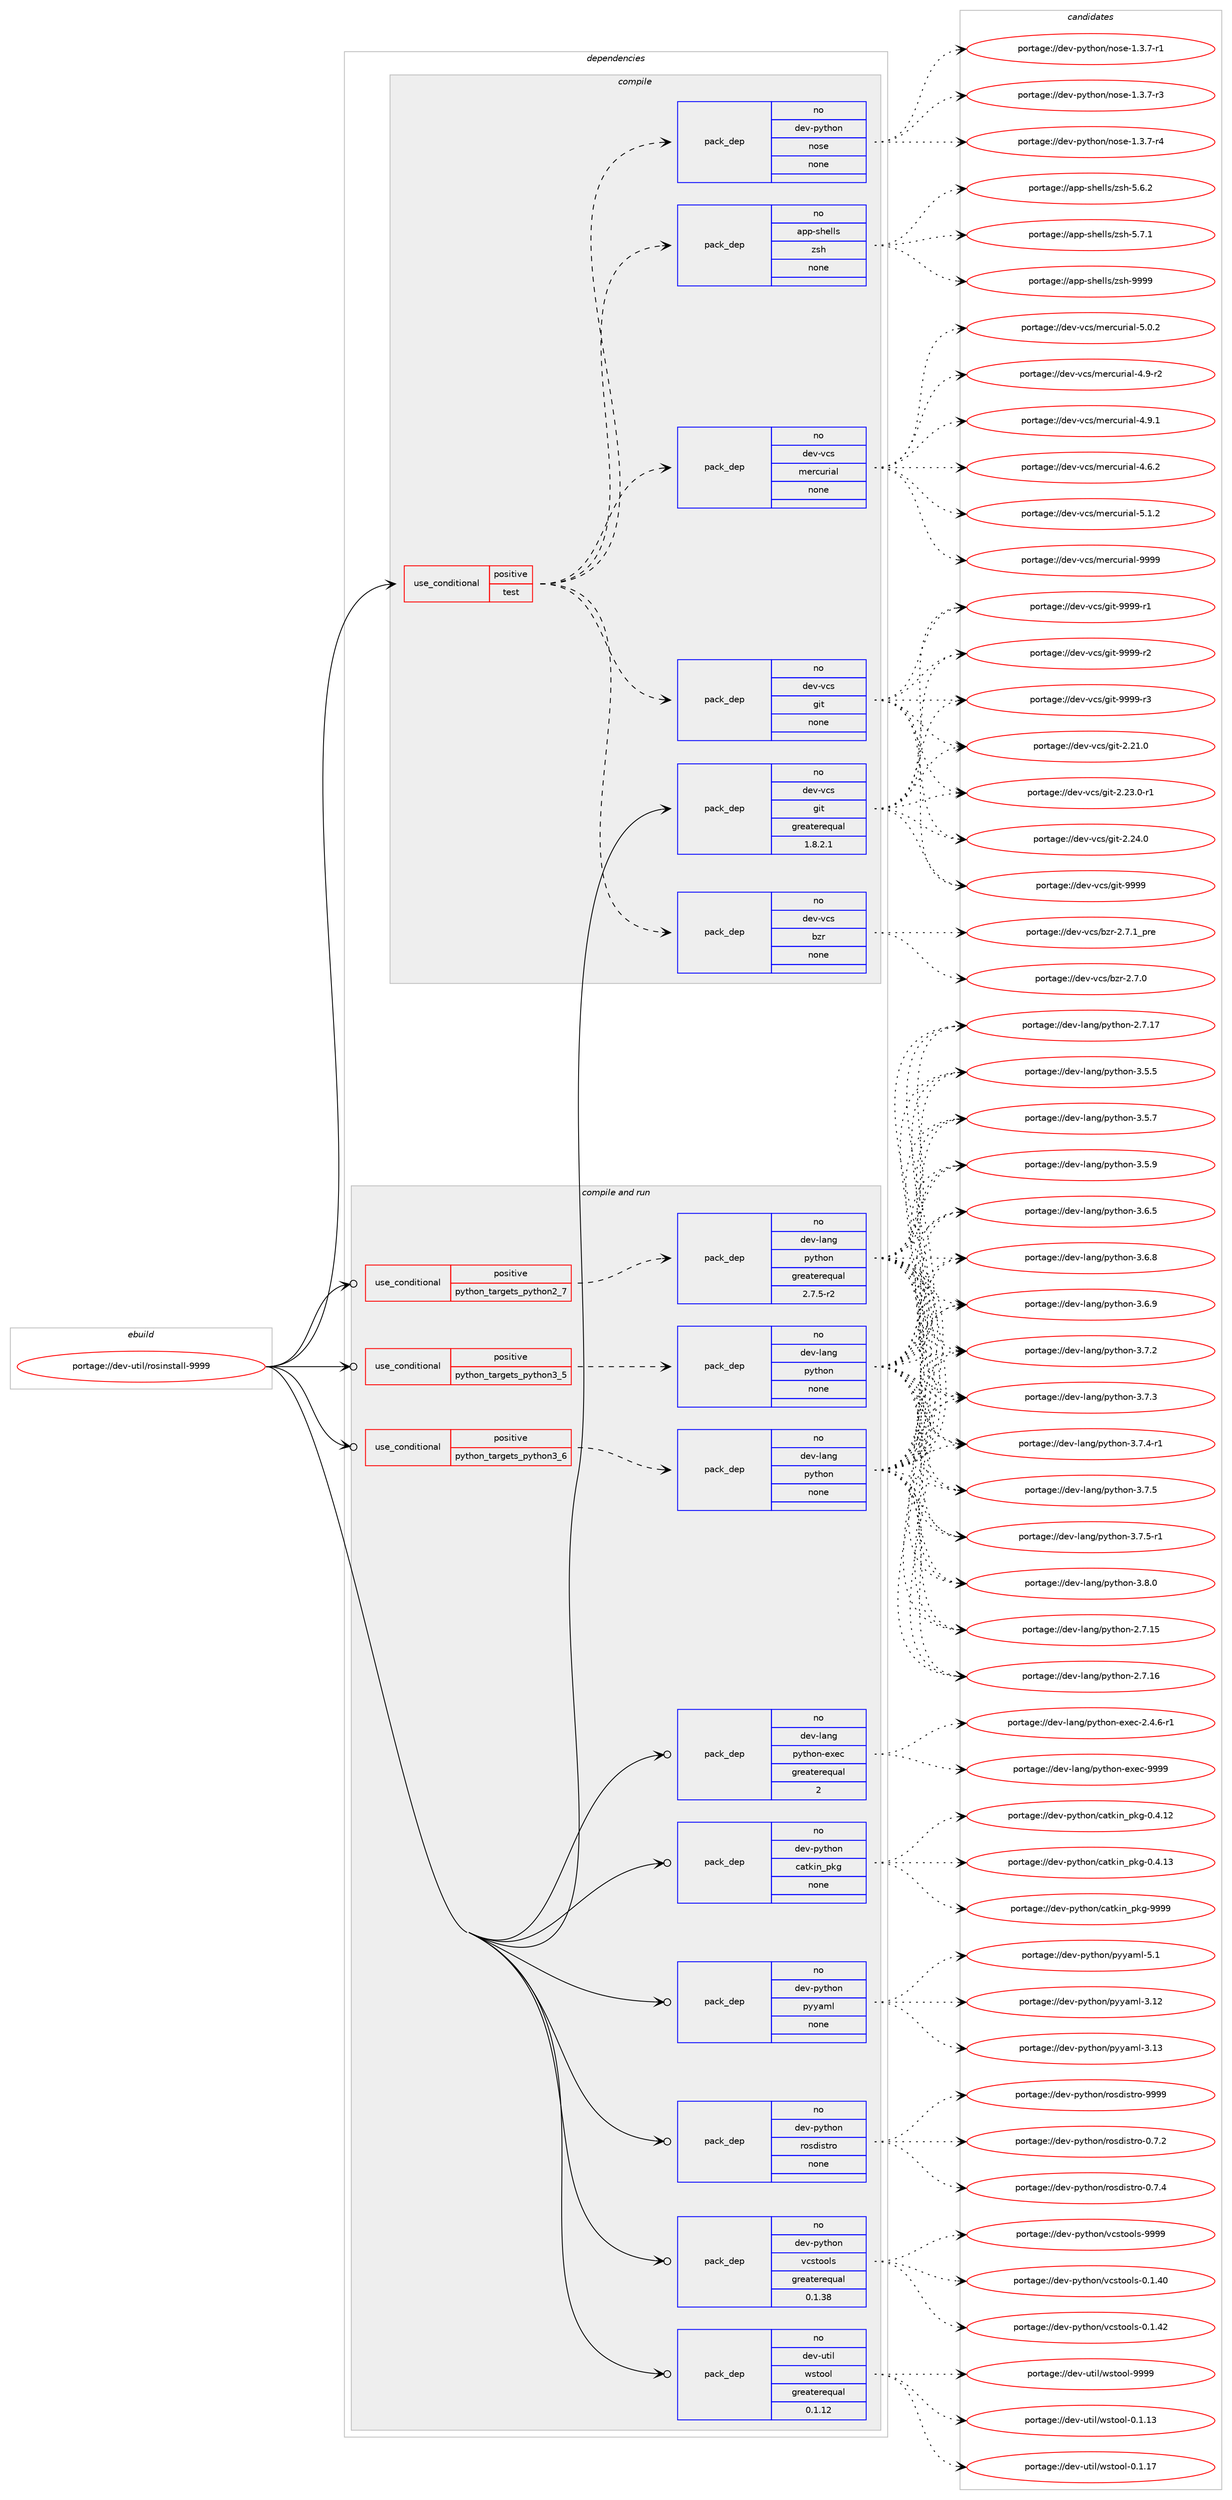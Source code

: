 digraph prolog {

# *************
# Graph options
# *************

newrank=true;
concentrate=true;
compound=true;
graph [rankdir=LR,fontname=Helvetica,fontsize=10,ranksep=1.5];#, ranksep=2.5, nodesep=0.2];
edge  [arrowhead=vee];
node  [fontname=Helvetica,fontsize=10];

# **********
# The ebuild
# **********

subgraph cluster_leftcol {
color=gray;
rank=same;
label=<<i>ebuild</i>>;
id [label="portage://dev-util/rosinstall-9999", color=red, width=4, href="../dev-util/rosinstall-9999.svg"];
}

# ****************
# The dependencies
# ****************

subgraph cluster_midcol {
color=gray;
label=<<i>dependencies</i>>;
subgraph cluster_compile {
fillcolor="#eeeeee";
style=filled;
label=<<i>compile</i>>;
subgraph cond71749 {
dependency265051 [label=<<TABLE BORDER="0" CELLBORDER="1" CELLSPACING="0" CELLPADDING="4"><TR><TD ROWSPAN="3" CELLPADDING="10">use_conditional</TD></TR><TR><TD>positive</TD></TR><TR><TD>test</TD></TR></TABLE>>, shape=none, color=red];
subgraph pack189602 {
dependency265052 [label=<<TABLE BORDER="0" CELLBORDER="1" CELLSPACING="0" CELLPADDING="4" WIDTH="220"><TR><TD ROWSPAN="6" CELLPADDING="30">pack_dep</TD></TR><TR><TD WIDTH="110">no</TD></TR><TR><TD>dev-python</TD></TR><TR><TD>nose</TD></TR><TR><TD>none</TD></TR><TR><TD></TD></TR></TABLE>>, shape=none, color=blue];
}
dependency265051:e -> dependency265052:w [weight=20,style="dashed",arrowhead="vee"];
subgraph pack189603 {
dependency265053 [label=<<TABLE BORDER="0" CELLBORDER="1" CELLSPACING="0" CELLPADDING="4" WIDTH="220"><TR><TD ROWSPAN="6" CELLPADDING="30">pack_dep</TD></TR><TR><TD WIDTH="110">no</TD></TR><TR><TD>dev-vcs</TD></TR><TR><TD>git</TD></TR><TR><TD>none</TD></TR><TR><TD></TD></TR></TABLE>>, shape=none, color=blue];
}
dependency265051:e -> dependency265053:w [weight=20,style="dashed",arrowhead="vee"];
subgraph pack189604 {
dependency265054 [label=<<TABLE BORDER="0" CELLBORDER="1" CELLSPACING="0" CELLPADDING="4" WIDTH="220"><TR><TD ROWSPAN="6" CELLPADDING="30">pack_dep</TD></TR><TR><TD WIDTH="110">no</TD></TR><TR><TD>dev-vcs</TD></TR><TR><TD>bzr</TD></TR><TR><TD>none</TD></TR><TR><TD></TD></TR></TABLE>>, shape=none, color=blue];
}
dependency265051:e -> dependency265054:w [weight=20,style="dashed",arrowhead="vee"];
subgraph pack189605 {
dependency265055 [label=<<TABLE BORDER="0" CELLBORDER="1" CELLSPACING="0" CELLPADDING="4" WIDTH="220"><TR><TD ROWSPAN="6" CELLPADDING="30">pack_dep</TD></TR><TR><TD WIDTH="110">no</TD></TR><TR><TD>dev-vcs</TD></TR><TR><TD>mercurial</TD></TR><TR><TD>none</TD></TR><TR><TD></TD></TR></TABLE>>, shape=none, color=blue];
}
dependency265051:e -> dependency265055:w [weight=20,style="dashed",arrowhead="vee"];
subgraph pack189606 {
dependency265056 [label=<<TABLE BORDER="0" CELLBORDER="1" CELLSPACING="0" CELLPADDING="4" WIDTH="220"><TR><TD ROWSPAN="6" CELLPADDING="30">pack_dep</TD></TR><TR><TD WIDTH="110">no</TD></TR><TR><TD>app-shells</TD></TR><TR><TD>zsh</TD></TR><TR><TD>none</TD></TR><TR><TD></TD></TR></TABLE>>, shape=none, color=blue];
}
dependency265051:e -> dependency265056:w [weight=20,style="dashed",arrowhead="vee"];
}
id:e -> dependency265051:w [weight=20,style="solid",arrowhead="vee"];
subgraph pack189607 {
dependency265057 [label=<<TABLE BORDER="0" CELLBORDER="1" CELLSPACING="0" CELLPADDING="4" WIDTH="220"><TR><TD ROWSPAN="6" CELLPADDING="30">pack_dep</TD></TR><TR><TD WIDTH="110">no</TD></TR><TR><TD>dev-vcs</TD></TR><TR><TD>git</TD></TR><TR><TD>greaterequal</TD></TR><TR><TD>1.8.2.1</TD></TR></TABLE>>, shape=none, color=blue];
}
id:e -> dependency265057:w [weight=20,style="solid",arrowhead="vee"];
}
subgraph cluster_compileandrun {
fillcolor="#eeeeee";
style=filled;
label=<<i>compile and run</i>>;
subgraph cond71750 {
dependency265058 [label=<<TABLE BORDER="0" CELLBORDER="1" CELLSPACING="0" CELLPADDING="4"><TR><TD ROWSPAN="3" CELLPADDING="10">use_conditional</TD></TR><TR><TD>positive</TD></TR><TR><TD>python_targets_python2_7</TD></TR></TABLE>>, shape=none, color=red];
subgraph pack189608 {
dependency265059 [label=<<TABLE BORDER="0" CELLBORDER="1" CELLSPACING="0" CELLPADDING="4" WIDTH="220"><TR><TD ROWSPAN="6" CELLPADDING="30">pack_dep</TD></TR><TR><TD WIDTH="110">no</TD></TR><TR><TD>dev-lang</TD></TR><TR><TD>python</TD></TR><TR><TD>greaterequal</TD></TR><TR><TD>2.7.5-r2</TD></TR></TABLE>>, shape=none, color=blue];
}
dependency265058:e -> dependency265059:w [weight=20,style="dashed",arrowhead="vee"];
}
id:e -> dependency265058:w [weight=20,style="solid",arrowhead="odotvee"];
subgraph cond71751 {
dependency265060 [label=<<TABLE BORDER="0" CELLBORDER="1" CELLSPACING="0" CELLPADDING="4"><TR><TD ROWSPAN="3" CELLPADDING="10">use_conditional</TD></TR><TR><TD>positive</TD></TR><TR><TD>python_targets_python3_5</TD></TR></TABLE>>, shape=none, color=red];
subgraph pack189609 {
dependency265061 [label=<<TABLE BORDER="0" CELLBORDER="1" CELLSPACING="0" CELLPADDING="4" WIDTH="220"><TR><TD ROWSPAN="6" CELLPADDING="30">pack_dep</TD></TR><TR><TD WIDTH="110">no</TD></TR><TR><TD>dev-lang</TD></TR><TR><TD>python</TD></TR><TR><TD>none</TD></TR><TR><TD></TD></TR></TABLE>>, shape=none, color=blue];
}
dependency265060:e -> dependency265061:w [weight=20,style="dashed",arrowhead="vee"];
}
id:e -> dependency265060:w [weight=20,style="solid",arrowhead="odotvee"];
subgraph cond71752 {
dependency265062 [label=<<TABLE BORDER="0" CELLBORDER="1" CELLSPACING="0" CELLPADDING="4"><TR><TD ROWSPAN="3" CELLPADDING="10">use_conditional</TD></TR><TR><TD>positive</TD></TR><TR><TD>python_targets_python3_6</TD></TR></TABLE>>, shape=none, color=red];
subgraph pack189610 {
dependency265063 [label=<<TABLE BORDER="0" CELLBORDER="1" CELLSPACING="0" CELLPADDING="4" WIDTH="220"><TR><TD ROWSPAN="6" CELLPADDING="30">pack_dep</TD></TR><TR><TD WIDTH="110">no</TD></TR><TR><TD>dev-lang</TD></TR><TR><TD>python</TD></TR><TR><TD>none</TD></TR><TR><TD></TD></TR></TABLE>>, shape=none, color=blue];
}
dependency265062:e -> dependency265063:w [weight=20,style="dashed",arrowhead="vee"];
}
id:e -> dependency265062:w [weight=20,style="solid",arrowhead="odotvee"];
subgraph pack189611 {
dependency265064 [label=<<TABLE BORDER="0" CELLBORDER="1" CELLSPACING="0" CELLPADDING="4" WIDTH="220"><TR><TD ROWSPAN="6" CELLPADDING="30">pack_dep</TD></TR><TR><TD WIDTH="110">no</TD></TR><TR><TD>dev-lang</TD></TR><TR><TD>python-exec</TD></TR><TR><TD>greaterequal</TD></TR><TR><TD>2</TD></TR></TABLE>>, shape=none, color=blue];
}
id:e -> dependency265064:w [weight=20,style="solid",arrowhead="odotvee"];
subgraph pack189612 {
dependency265065 [label=<<TABLE BORDER="0" CELLBORDER="1" CELLSPACING="0" CELLPADDING="4" WIDTH="220"><TR><TD ROWSPAN="6" CELLPADDING="30">pack_dep</TD></TR><TR><TD WIDTH="110">no</TD></TR><TR><TD>dev-python</TD></TR><TR><TD>catkin_pkg</TD></TR><TR><TD>none</TD></TR><TR><TD></TD></TR></TABLE>>, shape=none, color=blue];
}
id:e -> dependency265065:w [weight=20,style="solid",arrowhead="odotvee"];
subgraph pack189613 {
dependency265066 [label=<<TABLE BORDER="0" CELLBORDER="1" CELLSPACING="0" CELLPADDING="4" WIDTH="220"><TR><TD ROWSPAN="6" CELLPADDING="30">pack_dep</TD></TR><TR><TD WIDTH="110">no</TD></TR><TR><TD>dev-python</TD></TR><TR><TD>pyyaml</TD></TR><TR><TD>none</TD></TR><TR><TD></TD></TR></TABLE>>, shape=none, color=blue];
}
id:e -> dependency265066:w [weight=20,style="solid",arrowhead="odotvee"];
subgraph pack189614 {
dependency265067 [label=<<TABLE BORDER="0" CELLBORDER="1" CELLSPACING="0" CELLPADDING="4" WIDTH="220"><TR><TD ROWSPAN="6" CELLPADDING="30">pack_dep</TD></TR><TR><TD WIDTH="110">no</TD></TR><TR><TD>dev-python</TD></TR><TR><TD>rosdistro</TD></TR><TR><TD>none</TD></TR><TR><TD></TD></TR></TABLE>>, shape=none, color=blue];
}
id:e -> dependency265067:w [weight=20,style="solid",arrowhead="odotvee"];
subgraph pack189615 {
dependency265068 [label=<<TABLE BORDER="0" CELLBORDER="1" CELLSPACING="0" CELLPADDING="4" WIDTH="220"><TR><TD ROWSPAN="6" CELLPADDING="30">pack_dep</TD></TR><TR><TD WIDTH="110">no</TD></TR><TR><TD>dev-python</TD></TR><TR><TD>vcstools</TD></TR><TR><TD>greaterequal</TD></TR><TR><TD>0.1.38</TD></TR></TABLE>>, shape=none, color=blue];
}
id:e -> dependency265068:w [weight=20,style="solid",arrowhead="odotvee"];
subgraph pack189616 {
dependency265069 [label=<<TABLE BORDER="0" CELLBORDER="1" CELLSPACING="0" CELLPADDING="4" WIDTH="220"><TR><TD ROWSPAN="6" CELLPADDING="30">pack_dep</TD></TR><TR><TD WIDTH="110">no</TD></TR><TR><TD>dev-util</TD></TR><TR><TD>wstool</TD></TR><TR><TD>greaterequal</TD></TR><TR><TD>0.1.12</TD></TR></TABLE>>, shape=none, color=blue];
}
id:e -> dependency265069:w [weight=20,style="solid",arrowhead="odotvee"];
}
subgraph cluster_run {
fillcolor="#eeeeee";
style=filled;
label=<<i>run</i>>;
}
}

# **************
# The candidates
# **************

subgraph cluster_choices {
rank=same;
color=gray;
label=<<i>candidates</i>>;

subgraph choice189602 {
color=black;
nodesep=1;
choiceportage10010111845112121116104111110471101111151014549465146554511449 [label="portage://dev-python/nose-1.3.7-r1", color=red, width=4,href="../dev-python/nose-1.3.7-r1.svg"];
choiceportage10010111845112121116104111110471101111151014549465146554511451 [label="portage://dev-python/nose-1.3.7-r3", color=red, width=4,href="../dev-python/nose-1.3.7-r3.svg"];
choiceportage10010111845112121116104111110471101111151014549465146554511452 [label="portage://dev-python/nose-1.3.7-r4", color=red, width=4,href="../dev-python/nose-1.3.7-r4.svg"];
dependency265052:e -> choiceportage10010111845112121116104111110471101111151014549465146554511449:w [style=dotted,weight="100"];
dependency265052:e -> choiceportage10010111845112121116104111110471101111151014549465146554511451:w [style=dotted,weight="100"];
dependency265052:e -> choiceportage10010111845112121116104111110471101111151014549465146554511452:w [style=dotted,weight="100"];
}
subgraph choice189603 {
color=black;
nodesep=1;
choiceportage10010111845118991154710310511645504650494648 [label="portage://dev-vcs/git-2.21.0", color=red, width=4,href="../dev-vcs/git-2.21.0.svg"];
choiceportage100101118451189911547103105116455046505146484511449 [label="portage://dev-vcs/git-2.23.0-r1", color=red, width=4,href="../dev-vcs/git-2.23.0-r1.svg"];
choiceportage10010111845118991154710310511645504650524648 [label="portage://dev-vcs/git-2.24.0", color=red, width=4,href="../dev-vcs/git-2.24.0.svg"];
choiceportage1001011184511899115471031051164557575757 [label="portage://dev-vcs/git-9999", color=red, width=4,href="../dev-vcs/git-9999.svg"];
choiceportage10010111845118991154710310511645575757574511449 [label="portage://dev-vcs/git-9999-r1", color=red, width=4,href="../dev-vcs/git-9999-r1.svg"];
choiceportage10010111845118991154710310511645575757574511450 [label="portage://dev-vcs/git-9999-r2", color=red, width=4,href="../dev-vcs/git-9999-r2.svg"];
choiceportage10010111845118991154710310511645575757574511451 [label="portage://dev-vcs/git-9999-r3", color=red, width=4,href="../dev-vcs/git-9999-r3.svg"];
dependency265053:e -> choiceportage10010111845118991154710310511645504650494648:w [style=dotted,weight="100"];
dependency265053:e -> choiceportage100101118451189911547103105116455046505146484511449:w [style=dotted,weight="100"];
dependency265053:e -> choiceportage10010111845118991154710310511645504650524648:w [style=dotted,weight="100"];
dependency265053:e -> choiceportage1001011184511899115471031051164557575757:w [style=dotted,weight="100"];
dependency265053:e -> choiceportage10010111845118991154710310511645575757574511449:w [style=dotted,weight="100"];
dependency265053:e -> choiceportage10010111845118991154710310511645575757574511450:w [style=dotted,weight="100"];
dependency265053:e -> choiceportage10010111845118991154710310511645575757574511451:w [style=dotted,weight="100"];
}
subgraph choice189604 {
color=black;
nodesep=1;
choiceportage10010111845118991154798122114455046554648 [label="portage://dev-vcs/bzr-2.7.0", color=red, width=4,href="../dev-vcs/bzr-2.7.0.svg"];
choiceportage1001011184511899115479812211445504655464995112114101 [label="portage://dev-vcs/bzr-2.7.1_pre", color=red, width=4,href="../dev-vcs/bzr-2.7.1_pre.svg"];
dependency265054:e -> choiceportage10010111845118991154798122114455046554648:w [style=dotted,weight="100"];
dependency265054:e -> choiceportage1001011184511899115479812211445504655464995112114101:w [style=dotted,weight="100"];
}
subgraph choice189605 {
color=black;
nodesep=1;
choiceportage1001011184511899115471091011149911711410597108455246544650 [label="portage://dev-vcs/mercurial-4.6.2", color=red, width=4,href="../dev-vcs/mercurial-4.6.2.svg"];
choiceportage1001011184511899115471091011149911711410597108455246574511450 [label="portage://dev-vcs/mercurial-4.9-r2", color=red, width=4,href="../dev-vcs/mercurial-4.9-r2.svg"];
choiceportage1001011184511899115471091011149911711410597108455246574649 [label="portage://dev-vcs/mercurial-4.9.1", color=red, width=4,href="../dev-vcs/mercurial-4.9.1.svg"];
choiceportage1001011184511899115471091011149911711410597108455346484650 [label="portage://dev-vcs/mercurial-5.0.2", color=red, width=4,href="../dev-vcs/mercurial-5.0.2.svg"];
choiceportage1001011184511899115471091011149911711410597108455346494650 [label="portage://dev-vcs/mercurial-5.1.2", color=red, width=4,href="../dev-vcs/mercurial-5.1.2.svg"];
choiceportage10010111845118991154710910111499117114105971084557575757 [label="portage://dev-vcs/mercurial-9999", color=red, width=4,href="../dev-vcs/mercurial-9999.svg"];
dependency265055:e -> choiceportage1001011184511899115471091011149911711410597108455246544650:w [style=dotted,weight="100"];
dependency265055:e -> choiceportage1001011184511899115471091011149911711410597108455246574511450:w [style=dotted,weight="100"];
dependency265055:e -> choiceportage1001011184511899115471091011149911711410597108455246574649:w [style=dotted,weight="100"];
dependency265055:e -> choiceportage1001011184511899115471091011149911711410597108455346484650:w [style=dotted,weight="100"];
dependency265055:e -> choiceportage1001011184511899115471091011149911711410597108455346494650:w [style=dotted,weight="100"];
dependency265055:e -> choiceportage10010111845118991154710910111499117114105971084557575757:w [style=dotted,weight="100"];
}
subgraph choice189606 {
color=black;
nodesep=1;
choiceportage971121124511510410110810811547122115104455346544650 [label="portage://app-shells/zsh-5.6.2", color=red, width=4,href="../app-shells/zsh-5.6.2.svg"];
choiceportage971121124511510410110810811547122115104455346554649 [label="portage://app-shells/zsh-5.7.1", color=red, width=4,href="../app-shells/zsh-5.7.1.svg"];
choiceportage9711211245115104101108108115471221151044557575757 [label="portage://app-shells/zsh-9999", color=red, width=4,href="../app-shells/zsh-9999.svg"];
dependency265056:e -> choiceportage971121124511510410110810811547122115104455346544650:w [style=dotted,weight="100"];
dependency265056:e -> choiceportage971121124511510410110810811547122115104455346554649:w [style=dotted,weight="100"];
dependency265056:e -> choiceportage9711211245115104101108108115471221151044557575757:w [style=dotted,weight="100"];
}
subgraph choice189607 {
color=black;
nodesep=1;
choiceportage10010111845118991154710310511645504650494648 [label="portage://dev-vcs/git-2.21.0", color=red, width=4,href="../dev-vcs/git-2.21.0.svg"];
choiceportage100101118451189911547103105116455046505146484511449 [label="portage://dev-vcs/git-2.23.0-r1", color=red, width=4,href="../dev-vcs/git-2.23.0-r1.svg"];
choiceportage10010111845118991154710310511645504650524648 [label="portage://dev-vcs/git-2.24.0", color=red, width=4,href="../dev-vcs/git-2.24.0.svg"];
choiceportage1001011184511899115471031051164557575757 [label="portage://dev-vcs/git-9999", color=red, width=4,href="../dev-vcs/git-9999.svg"];
choiceportage10010111845118991154710310511645575757574511449 [label="portage://dev-vcs/git-9999-r1", color=red, width=4,href="../dev-vcs/git-9999-r1.svg"];
choiceportage10010111845118991154710310511645575757574511450 [label="portage://dev-vcs/git-9999-r2", color=red, width=4,href="../dev-vcs/git-9999-r2.svg"];
choiceportage10010111845118991154710310511645575757574511451 [label="portage://dev-vcs/git-9999-r3", color=red, width=4,href="../dev-vcs/git-9999-r3.svg"];
dependency265057:e -> choiceportage10010111845118991154710310511645504650494648:w [style=dotted,weight="100"];
dependency265057:e -> choiceportage100101118451189911547103105116455046505146484511449:w [style=dotted,weight="100"];
dependency265057:e -> choiceportage10010111845118991154710310511645504650524648:w [style=dotted,weight="100"];
dependency265057:e -> choiceportage1001011184511899115471031051164557575757:w [style=dotted,weight="100"];
dependency265057:e -> choiceportage10010111845118991154710310511645575757574511449:w [style=dotted,weight="100"];
dependency265057:e -> choiceportage10010111845118991154710310511645575757574511450:w [style=dotted,weight="100"];
dependency265057:e -> choiceportage10010111845118991154710310511645575757574511451:w [style=dotted,weight="100"];
}
subgraph choice189608 {
color=black;
nodesep=1;
choiceportage10010111845108971101034711212111610411111045504655464953 [label="portage://dev-lang/python-2.7.15", color=red, width=4,href="../dev-lang/python-2.7.15.svg"];
choiceportage10010111845108971101034711212111610411111045504655464954 [label="portage://dev-lang/python-2.7.16", color=red, width=4,href="../dev-lang/python-2.7.16.svg"];
choiceportage10010111845108971101034711212111610411111045504655464955 [label="portage://dev-lang/python-2.7.17", color=red, width=4,href="../dev-lang/python-2.7.17.svg"];
choiceportage100101118451089711010347112121116104111110455146534653 [label="portage://dev-lang/python-3.5.5", color=red, width=4,href="../dev-lang/python-3.5.5.svg"];
choiceportage100101118451089711010347112121116104111110455146534655 [label="portage://dev-lang/python-3.5.7", color=red, width=4,href="../dev-lang/python-3.5.7.svg"];
choiceportage100101118451089711010347112121116104111110455146534657 [label="portage://dev-lang/python-3.5.9", color=red, width=4,href="../dev-lang/python-3.5.9.svg"];
choiceportage100101118451089711010347112121116104111110455146544653 [label="portage://dev-lang/python-3.6.5", color=red, width=4,href="../dev-lang/python-3.6.5.svg"];
choiceportage100101118451089711010347112121116104111110455146544656 [label="portage://dev-lang/python-3.6.8", color=red, width=4,href="../dev-lang/python-3.6.8.svg"];
choiceportage100101118451089711010347112121116104111110455146544657 [label="portage://dev-lang/python-3.6.9", color=red, width=4,href="../dev-lang/python-3.6.9.svg"];
choiceportage100101118451089711010347112121116104111110455146554650 [label="portage://dev-lang/python-3.7.2", color=red, width=4,href="../dev-lang/python-3.7.2.svg"];
choiceportage100101118451089711010347112121116104111110455146554651 [label="portage://dev-lang/python-3.7.3", color=red, width=4,href="../dev-lang/python-3.7.3.svg"];
choiceportage1001011184510897110103471121211161041111104551465546524511449 [label="portage://dev-lang/python-3.7.4-r1", color=red, width=4,href="../dev-lang/python-3.7.4-r1.svg"];
choiceportage100101118451089711010347112121116104111110455146554653 [label="portage://dev-lang/python-3.7.5", color=red, width=4,href="../dev-lang/python-3.7.5.svg"];
choiceportage1001011184510897110103471121211161041111104551465546534511449 [label="portage://dev-lang/python-3.7.5-r1", color=red, width=4,href="../dev-lang/python-3.7.5-r1.svg"];
choiceportage100101118451089711010347112121116104111110455146564648 [label="portage://dev-lang/python-3.8.0", color=red, width=4,href="../dev-lang/python-3.8.0.svg"];
dependency265059:e -> choiceportage10010111845108971101034711212111610411111045504655464953:w [style=dotted,weight="100"];
dependency265059:e -> choiceportage10010111845108971101034711212111610411111045504655464954:w [style=dotted,weight="100"];
dependency265059:e -> choiceportage10010111845108971101034711212111610411111045504655464955:w [style=dotted,weight="100"];
dependency265059:e -> choiceportage100101118451089711010347112121116104111110455146534653:w [style=dotted,weight="100"];
dependency265059:e -> choiceportage100101118451089711010347112121116104111110455146534655:w [style=dotted,weight="100"];
dependency265059:e -> choiceportage100101118451089711010347112121116104111110455146534657:w [style=dotted,weight="100"];
dependency265059:e -> choiceportage100101118451089711010347112121116104111110455146544653:w [style=dotted,weight="100"];
dependency265059:e -> choiceportage100101118451089711010347112121116104111110455146544656:w [style=dotted,weight="100"];
dependency265059:e -> choiceportage100101118451089711010347112121116104111110455146544657:w [style=dotted,weight="100"];
dependency265059:e -> choiceportage100101118451089711010347112121116104111110455146554650:w [style=dotted,weight="100"];
dependency265059:e -> choiceportage100101118451089711010347112121116104111110455146554651:w [style=dotted,weight="100"];
dependency265059:e -> choiceportage1001011184510897110103471121211161041111104551465546524511449:w [style=dotted,weight="100"];
dependency265059:e -> choiceportage100101118451089711010347112121116104111110455146554653:w [style=dotted,weight="100"];
dependency265059:e -> choiceportage1001011184510897110103471121211161041111104551465546534511449:w [style=dotted,weight="100"];
dependency265059:e -> choiceportage100101118451089711010347112121116104111110455146564648:w [style=dotted,weight="100"];
}
subgraph choice189609 {
color=black;
nodesep=1;
choiceportage10010111845108971101034711212111610411111045504655464953 [label="portage://dev-lang/python-2.7.15", color=red, width=4,href="../dev-lang/python-2.7.15.svg"];
choiceportage10010111845108971101034711212111610411111045504655464954 [label="portage://dev-lang/python-2.7.16", color=red, width=4,href="../dev-lang/python-2.7.16.svg"];
choiceportage10010111845108971101034711212111610411111045504655464955 [label="portage://dev-lang/python-2.7.17", color=red, width=4,href="../dev-lang/python-2.7.17.svg"];
choiceportage100101118451089711010347112121116104111110455146534653 [label="portage://dev-lang/python-3.5.5", color=red, width=4,href="../dev-lang/python-3.5.5.svg"];
choiceportage100101118451089711010347112121116104111110455146534655 [label="portage://dev-lang/python-3.5.7", color=red, width=4,href="../dev-lang/python-3.5.7.svg"];
choiceportage100101118451089711010347112121116104111110455146534657 [label="portage://dev-lang/python-3.5.9", color=red, width=4,href="../dev-lang/python-3.5.9.svg"];
choiceportage100101118451089711010347112121116104111110455146544653 [label="portage://dev-lang/python-3.6.5", color=red, width=4,href="../dev-lang/python-3.6.5.svg"];
choiceportage100101118451089711010347112121116104111110455146544656 [label="portage://dev-lang/python-3.6.8", color=red, width=4,href="../dev-lang/python-3.6.8.svg"];
choiceportage100101118451089711010347112121116104111110455146544657 [label="portage://dev-lang/python-3.6.9", color=red, width=4,href="../dev-lang/python-3.6.9.svg"];
choiceportage100101118451089711010347112121116104111110455146554650 [label="portage://dev-lang/python-3.7.2", color=red, width=4,href="../dev-lang/python-3.7.2.svg"];
choiceportage100101118451089711010347112121116104111110455146554651 [label="portage://dev-lang/python-3.7.3", color=red, width=4,href="../dev-lang/python-3.7.3.svg"];
choiceportage1001011184510897110103471121211161041111104551465546524511449 [label="portage://dev-lang/python-3.7.4-r1", color=red, width=4,href="../dev-lang/python-3.7.4-r1.svg"];
choiceportage100101118451089711010347112121116104111110455146554653 [label="portage://dev-lang/python-3.7.5", color=red, width=4,href="../dev-lang/python-3.7.5.svg"];
choiceportage1001011184510897110103471121211161041111104551465546534511449 [label="portage://dev-lang/python-3.7.5-r1", color=red, width=4,href="../dev-lang/python-3.7.5-r1.svg"];
choiceportage100101118451089711010347112121116104111110455146564648 [label="portage://dev-lang/python-3.8.0", color=red, width=4,href="../dev-lang/python-3.8.0.svg"];
dependency265061:e -> choiceportage10010111845108971101034711212111610411111045504655464953:w [style=dotted,weight="100"];
dependency265061:e -> choiceportage10010111845108971101034711212111610411111045504655464954:w [style=dotted,weight="100"];
dependency265061:e -> choiceportage10010111845108971101034711212111610411111045504655464955:w [style=dotted,weight="100"];
dependency265061:e -> choiceportage100101118451089711010347112121116104111110455146534653:w [style=dotted,weight="100"];
dependency265061:e -> choiceportage100101118451089711010347112121116104111110455146534655:w [style=dotted,weight="100"];
dependency265061:e -> choiceportage100101118451089711010347112121116104111110455146534657:w [style=dotted,weight="100"];
dependency265061:e -> choiceportage100101118451089711010347112121116104111110455146544653:w [style=dotted,weight="100"];
dependency265061:e -> choiceportage100101118451089711010347112121116104111110455146544656:w [style=dotted,weight="100"];
dependency265061:e -> choiceportage100101118451089711010347112121116104111110455146544657:w [style=dotted,weight="100"];
dependency265061:e -> choiceportage100101118451089711010347112121116104111110455146554650:w [style=dotted,weight="100"];
dependency265061:e -> choiceportage100101118451089711010347112121116104111110455146554651:w [style=dotted,weight="100"];
dependency265061:e -> choiceportage1001011184510897110103471121211161041111104551465546524511449:w [style=dotted,weight="100"];
dependency265061:e -> choiceportage100101118451089711010347112121116104111110455146554653:w [style=dotted,weight="100"];
dependency265061:e -> choiceportage1001011184510897110103471121211161041111104551465546534511449:w [style=dotted,weight="100"];
dependency265061:e -> choiceportage100101118451089711010347112121116104111110455146564648:w [style=dotted,weight="100"];
}
subgraph choice189610 {
color=black;
nodesep=1;
choiceportage10010111845108971101034711212111610411111045504655464953 [label="portage://dev-lang/python-2.7.15", color=red, width=4,href="../dev-lang/python-2.7.15.svg"];
choiceportage10010111845108971101034711212111610411111045504655464954 [label="portage://dev-lang/python-2.7.16", color=red, width=4,href="../dev-lang/python-2.7.16.svg"];
choiceportage10010111845108971101034711212111610411111045504655464955 [label="portage://dev-lang/python-2.7.17", color=red, width=4,href="../dev-lang/python-2.7.17.svg"];
choiceportage100101118451089711010347112121116104111110455146534653 [label="portage://dev-lang/python-3.5.5", color=red, width=4,href="../dev-lang/python-3.5.5.svg"];
choiceportage100101118451089711010347112121116104111110455146534655 [label="portage://dev-lang/python-3.5.7", color=red, width=4,href="../dev-lang/python-3.5.7.svg"];
choiceportage100101118451089711010347112121116104111110455146534657 [label="portage://dev-lang/python-3.5.9", color=red, width=4,href="../dev-lang/python-3.5.9.svg"];
choiceportage100101118451089711010347112121116104111110455146544653 [label="portage://dev-lang/python-3.6.5", color=red, width=4,href="../dev-lang/python-3.6.5.svg"];
choiceportage100101118451089711010347112121116104111110455146544656 [label="portage://dev-lang/python-3.6.8", color=red, width=4,href="../dev-lang/python-3.6.8.svg"];
choiceportage100101118451089711010347112121116104111110455146544657 [label="portage://dev-lang/python-3.6.9", color=red, width=4,href="../dev-lang/python-3.6.9.svg"];
choiceportage100101118451089711010347112121116104111110455146554650 [label="portage://dev-lang/python-3.7.2", color=red, width=4,href="../dev-lang/python-3.7.2.svg"];
choiceportage100101118451089711010347112121116104111110455146554651 [label="portage://dev-lang/python-3.7.3", color=red, width=4,href="../dev-lang/python-3.7.3.svg"];
choiceportage1001011184510897110103471121211161041111104551465546524511449 [label="portage://dev-lang/python-3.7.4-r1", color=red, width=4,href="../dev-lang/python-3.7.4-r1.svg"];
choiceportage100101118451089711010347112121116104111110455146554653 [label="portage://dev-lang/python-3.7.5", color=red, width=4,href="../dev-lang/python-3.7.5.svg"];
choiceportage1001011184510897110103471121211161041111104551465546534511449 [label="portage://dev-lang/python-3.7.5-r1", color=red, width=4,href="../dev-lang/python-3.7.5-r1.svg"];
choiceportage100101118451089711010347112121116104111110455146564648 [label="portage://dev-lang/python-3.8.0", color=red, width=4,href="../dev-lang/python-3.8.0.svg"];
dependency265063:e -> choiceportage10010111845108971101034711212111610411111045504655464953:w [style=dotted,weight="100"];
dependency265063:e -> choiceportage10010111845108971101034711212111610411111045504655464954:w [style=dotted,weight="100"];
dependency265063:e -> choiceportage10010111845108971101034711212111610411111045504655464955:w [style=dotted,weight="100"];
dependency265063:e -> choiceportage100101118451089711010347112121116104111110455146534653:w [style=dotted,weight="100"];
dependency265063:e -> choiceportage100101118451089711010347112121116104111110455146534655:w [style=dotted,weight="100"];
dependency265063:e -> choiceportage100101118451089711010347112121116104111110455146534657:w [style=dotted,weight="100"];
dependency265063:e -> choiceportage100101118451089711010347112121116104111110455146544653:w [style=dotted,weight="100"];
dependency265063:e -> choiceportage100101118451089711010347112121116104111110455146544656:w [style=dotted,weight="100"];
dependency265063:e -> choiceportage100101118451089711010347112121116104111110455146544657:w [style=dotted,weight="100"];
dependency265063:e -> choiceportage100101118451089711010347112121116104111110455146554650:w [style=dotted,weight="100"];
dependency265063:e -> choiceportage100101118451089711010347112121116104111110455146554651:w [style=dotted,weight="100"];
dependency265063:e -> choiceportage1001011184510897110103471121211161041111104551465546524511449:w [style=dotted,weight="100"];
dependency265063:e -> choiceportage100101118451089711010347112121116104111110455146554653:w [style=dotted,weight="100"];
dependency265063:e -> choiceportage1001011184510897110103471121211161041111104551465546534511449:w [style=dotted,weight="100"];
dependency265063:e -> choiceportage100101118451089711010347112121116104111110455146564648:w [style=dotted,weight="100"];
}
subgraph choice189611 {
color=black;
nodesep=1;
choiceportage10010111845108971101034711212111610411111045101120101994550465246544511449 [label="portage://dev-lang/python-exec-2.4.6-r1", color=red, width=4,href="../dev-lang/python-exec-2.4.6-r1.svg"];
choiceportage10010111845108971101034711212111610411111045101120101994557575757 [label="portage://dev-lang/python-exec-9999", color=red, width=4,href="../dev-lang/python-exec-9999.svg"];
dependency265064:e -> choiceportage10010111845108971101034711212111610411111045101120101994550465246544511449:w [style=dotted,weight="100"];
dependency265064:e -> choiceportage10010111845108971101034711212111610411111045101120101994557575757:w [style=dotted,weight="100"];
}
subgraph choice189612 {
color=black;
nodesep=1;
choiceportage100101118451121211161041111104799971161071051109511210710345484652464950 [label="portage://dev-python/catkin_pkg-0.4.12", color=red, width=4,href="../dev-python/catkin_pkg-0.4.12.svg"];
choiceportage100101118451121211161041111104799971161071051109511210710345484652464951 [label="portage://dev-python/catkin_pkg-0.4.13", color=red, width=4,href="../dev-python/catkin_pkg-0.4.13.svg"];
choiceportage10010111845112121116104111110479997116107105110951121071034557575757 [label="portage://dev-python/catkin_pkg-9999", color=red, width=4,href="../dev-python/catkin_pkg-9999.svg"];
dependency265065:e -> choiceportage100101118451121211161041111104799971161071051109511210710345484652464950:w [style=dotted,weight="100"];
dependency265065:e -> choiceportage100101118451121211161041111104799971161071051109511210710345484652464951:w [style=dotted,weight="100"];
dependency265065:e -> choiceportage10010111845112121116104111110479997116107105110951121071034557575757:w [style=dotted,weight="100"];
}
subgraph choice189613 {
color=black;
nodesep=1;
choiceportage1001011184511212111610411111047112121121971091084551464950 [label="portage://dev-python/pyyaml-3.12", color=red, width=4,href="../dev-python/pyyaml-3.12.svg"];
choiceportage1001011184511212111610411111047112121121971091084551464951 [label="portage://dev-python/pyyaml-3.13", color=red, width=4,href="../dev-python/pyyaml-3.13.svg"];
choiceportage10010111845112121116104111110471121211219710910845534649 [label="portage://dev-python/pyyaml-5.1", color=red, width=4,href="../dev-python/pyyaml-5.1.svg"];
dependency265066:e -> choiceportage1001011184511212111610411111047112121121971091084551464950:w [style=dotted,weight="100"];
dependency265066:e -> choiceportage1001011184511212111610411111047112121121971091084551464951:w [style=dotted,weight="100"];
dependency265066:e -> choiceportage10010111845112121116104111110471121211219710910845534649:w [style=dotted,weight="100"];
}
subgraph choice189614 {
color=black;
nodesep=1;
choiceportage1001011184511212111610411111047114111115100105115116114111454846554650 [label="portage://dev-python/rosdistro-0.7.2", color=red, width=4,href="../dev-python/rosdistro-0.7.2.svg"];
choiceportage1001011184511212111610411111047114111115100105115116114111454846554652 [label="portage://dev-python/rosdistro-0.7.4", color=red, width=4,href="../dev-python/rosdistro-0.7.4.svg"];
choiceportage10010111845112121116104111110471141111151001051151161141114557575757 [label="portage://dev-python/rosdistro-9999", color=red, width=4,href="../dev-python/rosdistro-9999.svg"];
dependency265067:e -> choiceportage1001011184511212111610411111047114111115100105115116114111454846554650:w [style=dotted,weight="100"];
dependency265067:e -> choiceportage1001011184511212111610411111047114111115100105115116114111454846554652:w [style=dotted,weight="100"];
dependency265067:e -> choiceportage10010111845112121116104111110471141111151001051151161141114557575757:w [style=dotted,weight="100"];
}
subgraph choice189615 {
color=black;
nodesep=1;
choiceportage10010111845112121116104111110471189911511611111110811545484649465248 [label="portage://dev-python/vcstools-0.1.40", color=red, width=4,href="../dev-python/vcstools-0.1.40.svg"];
choiceportage10010111845112121116104111110471189911511611111110811545484649465250 [label="portage://dev-python/vcstools-0.1.42", color=red, width=4,href="../dev-python/vcstools-0.1.42.svg"];
choiceportage1001011184511212111610411111047118991151161111111081154557575757 [label="portage://dev-python/vcstools-9999", color=red, width=4,href="../dev-python/vcstools-9999.svg"];
dependency265068:e -> choiceportage10010111845112121116104111110471189911511611111110811545484649465248:w [style=dotted,weight="100"];
dependency265068:e -> choiceportage10010111845112121116104111110471189911511611111110811545484649465250:w [style=dotted,weight="100"];
dependency265068:e -> choiceportage1001011184511212111610411111047118991151161111111081154557575757:w [style=dotted,weight="100"];
}
subgraph choice189616 {
color=black;
nodesep=1;
choiceportage100101118451171161051084711911511611111110845484649464951 [label="portage://dev-util/wstool-0.1.13", color=red, width=4,href="../dev-util/wstool-0.1.13.svg"];
choiceportage100101118451171161051084711911511611111110845484649464955 [label="portage://dev-util/wstool-0.1.17", color=red, width=4,href="../dev-util/wstool-0.1.17.svg"];
choiceportage10010111845117116105108471191151161111111084557575757 [label="portage://dev-util/wstool-9999", color=red, width=4,href="../dev-util/wstool-9999.svg"];
dependency265069:e -> choiceportage100101118451171161051084711911511611111110845484649464951:w [style=dotted,weight="100"];
dependency265069:e -> choiceportage100101118451171161051084711911511611111110845484649464955:w [style=dotted,weight="100"];
dependency265069:e -> choiceportage10010111845117116105108471191151161111111084557575757:w [style=dotted,weight="100"];
}
}

}
